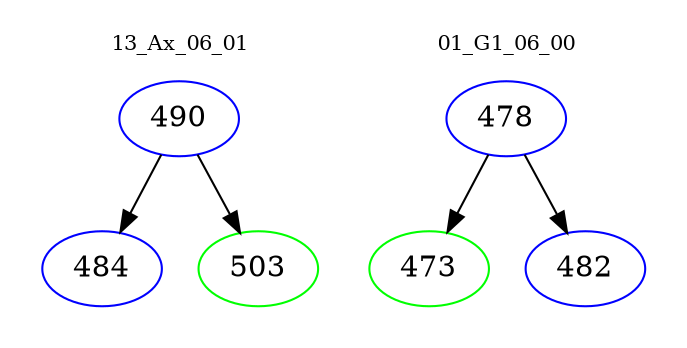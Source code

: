 digraph{
subgraph cluster_0 {
color = white
label = "13_Ax_06_01";
fontsize=10;
T0_490 [label="490", color="blue"]
T0_490 -> T0_484 [color="black"]
T0_484 [label="484", color="blue"]
T0_490 -> T0_503 [color="black"]
T0_503 [label="503", color="green"]
}
subgraph cluster_1 {
color = white
label = "01_G1_06_00";
fontsize=10;
T1_478 [label="478", color="blue"]
T1_478 -> T1_473 [color="black"]
T1_473 [label="473", color="green"]
T1_478 -> T1_482 [color="black"]
T1_482 [label="482", color="blue"]
}
}
